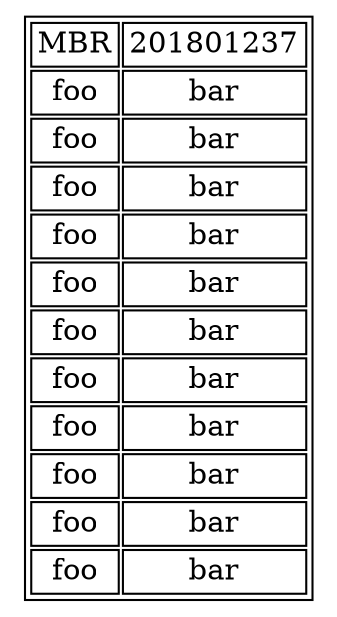 digraph {

  tbl [

    shape=plaintext
    label=<

      <table border='1' cellborder='1'>
        <tr><td>MBR</td><td>201801237</td></tr>
        <tr><td>foo</td><td>bar</td></tr>
        <tr><td>foo</td><td>bar</td></tr>
        <tr><td>foo</td><td>bar</td></tr>
        <tr><td>foo</td><td>bar</td></tr>
        <tr><td>foo</td><td>bar</td></tr>
        <tr><td>foo</td><td>bar</td></tr>
        <tr><td>foo</td><td>bar</td></tr>
        <tr><td>foo</td><td>bar</td></tr>
        <tr><td>foo</td><td>bar</td></tr>
        <tr><td>foo</td><td>bar</td></tr>
        <tr><td>foo</td><td>bar</td></tr>
        

      </table>

    >];

}
